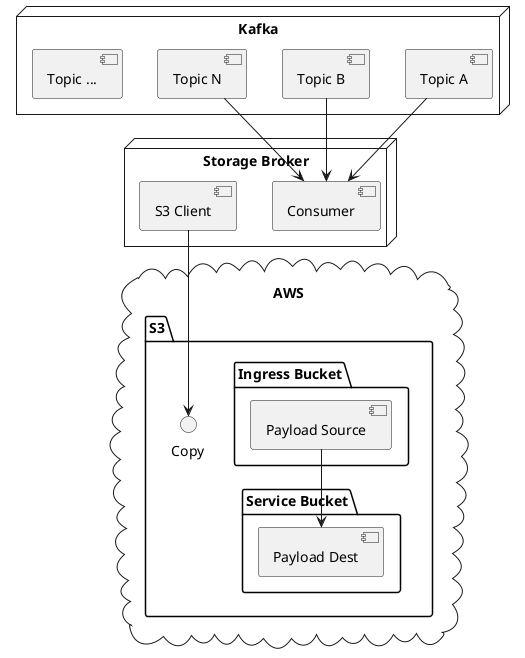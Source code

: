 @startuml
node "Kafka" {
  [Topic A]
  [Topic B]
  [Topic N]
  [Topic ...]
}

node "Storage Broker" {
  [Consumer]
  [S3 Client]
}

cloud "AWS" {
  folder "S3" {
    [S3 Client] --> Copy
    folder "Ingress Bucket" {
      [Payload Source]
    }

    folder "Service Bucket" {
      [Payload Dest]
    }
  }
}


[Topic A] --> [Consumer]
[Topic B] --> [Consumer]
[Topic N] --> [Consumer]

[Payload Source] --> [Payload Dest]
@enduml
